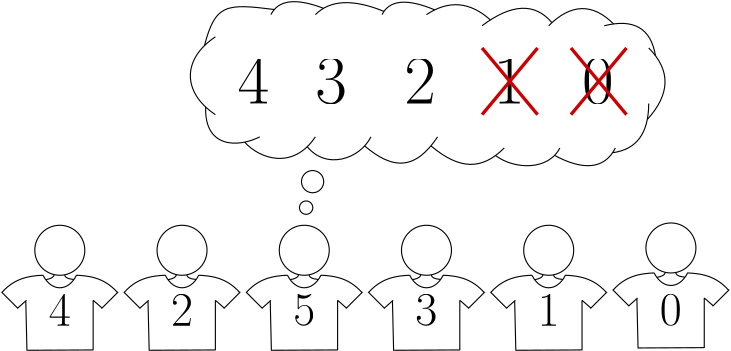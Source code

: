 <?xml version="1.0"?>
<!DOCTYPE ipe SYSTEM "ipe.dtd">
<ipe version="70218" creator="Ipe 7.2.26">
<info created="D:20230718130813" modified="D:20230718154454"/>
<ipestyle name="basic">
<symbol name="arrow/arc(spx)">
<path stroke="sym-stroke" fill="sym-stroke" pen="sym-pen">
0 0 m
-1 0.333 l
-1 -0.333 l
h
</path>
</symbol>
<symbol name="arrow/farc(spx)">
<path stroke="sym-stroke" fill="white" pen="sym-pen">
0 0 m
-1 0.333 l
-1 -0.333 l
h
</path>
</symbol>
<symbol name="arrow/ptarc(spx)">
<path stroke="sym-stroke" fill="sym-stroke" pen="sym-pen">
0 0 m
-1 0.333 l
-0.8 0 l
-1 -0.333 l
h
</path>
</symbol>
<symbol name="arrow/fptarc(spx)">
<path stroke="sym-stroke" fill="white" pen="sym-pen">
0 0 m
-1 0.333 l
-0.8 0 l
-1 -0.333 l
h
</path>
</symbol>
<symbol name="mark/circle(sx)" transformations="translations">
<path fill="sym-stroke">
0.6 0 0 0.6 0 0 e
0.4 0 0 0.4 0 0 e
</path>
</symbol>
<symbol name="mark/disk(sx)" transformations="translations">
<path fill="sym-stroke">
0.6 0 0 0.6 0 0 e
</path>
</symbol>
<symbol name="mark/fdisk(sfx)" transformations="translations">
<group>
<path fill="sym-fill">
0.5 0 0 0.5 0 0 e
</path>
<path fill="sym-stroke" fillrule="eofill">
0.6 0 0 0.6 0 0 e
0.4 0 0 0.4 0 0 e
</path>
</group>
</symbol>
<symbol name="mark/box(sx)" transformations="translations">
<path fill="sym-stroke" fillrule="eofill">
-0.6 -0.6 m
0.6 -0.6 l
0.6 0.6 l
-0.6 0.6 l
h
-0.4 -0.4 m
0.4 -0.4 l
0.4 0.4 l
-0.4 0.4 l
h
</path>
</symbol>
<symbol name="mark/square(sx)" transformations="translations">
<path fill="sym-stroke">
-0.6 -0.6 m
0.6 -0.6 l
0.6 0.6 l
-0.6 0.6 l
h
</path>
</symbol>
<symbol name="mark/fsquare(sfx)" transformations="translations">
<group>
<path fill="sym-fill">
-0.5 -0.5 m
0.5 -0.5 l
0.5 0.5 l
-0.5 0.5 l
h
</path>
<path fill="sym-stroke" fillrule="eofill">
-0.6 -0.6 m
0.6 -0.6 l
0.6 0.6 l
-0.6 0.6 l
h
-0.4 -0.4 m
0.4 -0.4 l
0.4 0.4 l
-0.4 0.4 l
h
</path>
</group>
</symbol>
<symbol name="mark/cross(sx)" transformations="translations">
<group>
<path fill="sym-stroke">
-0.43 -0.57 m
0.57 0.43 l
0.43 0.57 l
-0.57 -0.43 l
h
</path>
<path fill="sym-stroke">
-0.43 0.57 m
0.57 -0.43 l
0.43 -0.57 l
-0.57 0.43 l
h
</path>
</group>
</symbol>
<symbol name="arrow/fnormal(spx)">
<path stroke="sym-stroke" fill="white" pen="sym-pen">
0 0 m
-1 0.333 l
-1 -0.333 l
h
</path>
</symbol>
<symbol name="arrow/pointed(spx)">
<path stroke="sym-stroke" fill="sym-stroke" pen="sym-pen">
0 0 m
-1 0.333 l
-0.8 0 l
-1 -0.333 l
h
</path>
</symbol>
<symbol name="arrow/fpointed(spx)">
<path stroke="sym-stroke" fill="white" pen="sym-pen">
0 0 m
-1 0.333 l
-0.8 0 l
-1 -0.333 l
h
</path>
</symbol>
<symbol name="arrow/linear(spx)">
<path stroke="sym-stroke" pen="sym-pen">
-1 0.333 m
0 0 l
-1 -0.333 l
</path>
</symbol>
<symbol name="arrow/fdouble(spx)">
<path stroke="sym-stroke" fill="white" pen="sym-pen">
0 0 m
-1 0.333 l
-1 -0.333 l
h
-1 0 m
-2 0.333 l
-2 -0.333 l
h
</path>
</symbol>
<symbol name="arrow/double(spx)">
<path stroke="sym-stroke" fill="sym-stroke" pen="sym-pen">
0 0 m
-1 0.333 l
-1 -0.333 l
h
-1 0 m
-2 0.333 l
-2 -0.333 l
h
</path>
</symbol>
<symbol name="arrow/mid-normal(spx)">
<path stroke="sym-stroke" fill="sym-stroke" pen="sym-pen">
0.5 0 m
-0.5 0.333 l
-0.5 -0.333 l
h
</path>
</symbol>
<symbol name="arrow/mid-fnormal(spx)">
<path stroke="sym-stroke" fill="white" pen="sym-pen">
0.5 0 m
-0.5 0.333 l
-0.5 -0.333 l
h
</path>
</symbol>
<symbol name="arrow/mid-pointed(spx)">
<path stroke="sym-stroke" fill="sym-stroke" pen="sym-pen">
0.5 0 m
-0.5 0.333 l
-0.3 0 l
-0.5 -0.333 l
h
</path>
</symbol>
<symbol name="arrow/mid-fpointed(spx)">
<path stroke="sym-stroke" fill="white" pen="sym-pen">
0.5 0 m
-0.5 0.333 l
-0.3 0 l
-0.5 -0.333 l
h
</path>
</symbol>
<symbol name="arrow/mid-double(spx)">
<path stroke="sym-stroke" fill="sym-stroke" pen="sym-pen">
1 0 m
0 0.333 l
0 -0.333 l
h
0 0 m
-1 0.333 l
-1 -0.333 l
h
</path>
</symbol>
<symbol name="arrow/mid-fdouble(spx)">
<path stroke="sym-stroke" fill="white" pen="sym-pen">
1 0 m
0 0.333 l
0 -0.333 l
h
0 0 m
-1 0.333 l
-1 -0.333 l
h
</path>
</symbol>
<anglesize name="22.5 deg" value="22.5"/>
<anglesize name="30 deg" value="30"/>
<anglesize name="45 deg" value="45"/>
<anglesize name="60 deg" value="60"/>
<anglesize name="90 deg" value="90"/>
<arrowsize name="large" value="10"/>
<arrowsize name="small" value="5"/>
<arrowsize name="tiny" value="3"/>
<color name="blue" value="0 0 1"/>
<color name="brown" value="0.647 0.165 0.165"/>
<color name="darkblue" value="0 0 0.545"/>
<color name="darkcyan" value="0 0.545 0.545"/>
<color name="darkgray" value="0.663"/>
<color name="darkgreen" value="0 0.392 0"/>
<color name="darkmagenta" value="0.545 0 0.545"/>
<color name="darkorange" value="1 0.549 0"/>
<color name="darkred" value="0.545 0 0"/>
<color name="gold" value="1 0.843 0"/>
<color name="gray" value="0.745"/>
<color name="green" value="0 1 0"/>
<color name="lightblue" value="0.678 0.847 0.902"/>
<color name="lightcyan" value="0.878 1 1"/>
<color name="lightgray" value="0.827"/>
<color name="lightgreen" value="0.565 0.933 0.565"/>
<color name="lightyellow" value="1 1 0.878"/>
<color name="navy" value="0 0 0.502"/>
<color name="orange" value="1 0.647 0"/>
<color name="pink" value="1 0.753 0.796"/>
<color name="purple" value="0.627 0.125 0.941"/>
<color name="red" value="1 0 0"/>
<color name="seagreen" value="0.18 0.545 0.341"/>
<color name="turquoise" value="0.251 0.878 0.816"/>
<color name="violet" value="0.933 0.51 0.933"/>
<color name="yellow" value="1 1 0"/>
<dashstyle name="dash dot dotted" value="[4 2 1 2 1 2] 0"/>
<dashstyle name="dash dotted" value="[4 2 1 2] 0"/>
<dashstyle name="dashed" value="[4] 0"/>
<dashstyle name="dotted" value="[1 3] 0"/>
<gridsize name="10 pts (~3.5 mm)" value="10"/>
<gridsize name="14 pts (~5 mm)" value="14"/>
<gridsize name="16 pts (~6 mm)" value="16"/>
<gridsize name="20 pts (~7 mm)" value="20"/>
<gridsize name="28 pts (~10 mm)" value="28"/>
<gridsize name="32 pts (~12 mm)" value="32"/>
<gridsize name="4 pts" value="4"/>
<gridsize name="56 pts (~20 mm)" value="56"/>
<gridsize name="8 pts (~3 mm)" value="8"/>
<opacity name="10%" value="0.1"/>
<opacity name="30%" value="0.3"/>
<opacity name="50%" value="0.5"/>
<opacity name="75%" value="0.75"/>
<pen name="fat" value="1.2"/>
<pen name="heavier" value="0.8"/>
<pen name="ultrafat" value="2"/>
<symbolsize name="large" value="5"/>
<symbolsize name="small" value="2"/>
<symbolsize name="tiny" value="1.1"/>
<textsize name="Huge" value="\Huge"/>
<textsize name="LARGE" value="\LARGE"/>
<textsize name="Large" value="\Large"/>
<textsize name="footnote" value="\footnotesize"/>
<textsize name="huge" value="\huge"/>
<textsize name="large" value="\large"/>
<textsize name="script" value="\scriptsize"/>
<textsize name="small" value="\small"/>
<textsize name="tiny" value="\tiny"/>
<textstyle name="center" begin="\begin{center}" end="\end{center}"/>
<textstyle name="item" begin="\begin{itemize}\item{}" end="\end{itemize}"/>
<textstyle name="itemize" begin="\begin{itemize}" end="\end{itemize}"/>
<tiling name="falling" angle="-60" step="4" width="1"/>
<tiling name="rising" angle="30" step="4" width="1"/>
</ipestyle>
<page>
<layer name="alpha"/>
<view layers="alpha" active="alpha"/>
<path layer="alpha" stroke="black">
208 752 m
196 744
196 732
208 724 c
</path>
<path stroke="black">
204.514 726.739 m
204 712
216 712
224 716 c
</path>
<path stroke="black">
218.554 714.103 m
224 708
236 704
244 716 c
</path>
<path stroke="black">
241.074 712.451 m
248 704
260 708
264 716 c
</path>
<path stroke="black">
261.738 712.735 m
272 704
280 704
288 716 c
</path>
<path stroke="black">
285.602 712.762 m
296 704
304 704
312 712 c
</path>
<path stroke="black">
308.85 709.269 m
316 704
328 704
332 712 c
</path>
<path stroke="black">
330.107 709.325 m
340 704
348 704
352 712 c
</path>
<path stroke="black">
351.002 710.288 m
364 712
364 728 c
</path>
<path stroke="black">
363.495 722.249 m
376 736
364 748 c
</path>
<path stroke="black">
366.435 745.219 m
364 760
348 756 c
</path>
<path stroke="black">
351.356 756.653 m
340 768
328 756 c
</path>
<path stroke="black">
329.162 757.109 m
320 768
304 756 c
</path>
<path stroke="black">
307.001 758.088 m
296 768
284 760 c
</path>
<path stroke="black">
286.976 761.716 m
272 768
268 760 c
</path>
<path stroke="black">
268.697 761.17 m
252 768
244 760 c
</path>
<path stroke="black">
246.944 762.276 m
232 768
228 760 c
</path>
<path stroke="black">
229.223 761.846 m
212 764
208 764
204.073 748.839 c
</path>
<text matrix="1 0 0 1 -4 -8" transformations="translations" pos="220 736" stroke="black" type="label" width="11.368" height="15.978" depth="0" valign="baseline" size="Huge" style="math">4</text>
<text matrix="1 0 0 1 -12 -8" transformations="translations" pos="256 736" stroke="black" type="label" width="11.368" height="15.978" depth="0" valign="baseline" size="Huge" style="math">3</text>
<text matrix="1 0 0 1 -12 -8" transformations="translations" pos="288 736" stroke="black" type="label" width="11.368" height="15.978" depth="0" valign="baseline" size="Huge" style="math">2</text>
<text matrix="1 0 0 1 -12 -8" transformations="translations" pos="320 736" stroke="black" type="label" width="11.368" height="15.978" depth="0" valign="baseline" size="Huge" style="math">1</text>
<text matrix="1 0 0 1 -12 -8" transformations="translations" pos="352 736" stroke="black" type="label" width="11.368" height="15.978" depth="0" valign="baseline" size="Huge" style="math">0</text>
<path stroke="0.8 0 0" pen="fat">
336 748 m
356 724 l
356 724 l
356 724 l
</path>
<path stroke="0.8 0 0" pen="fat">
356 748 m
336 724 l
</path>
<path stroke="0.8 0 0" pen="fat">
304 748 m
324 724 l
</path>
<path stroke="0.8 0 0" pen="fat">
324 748 m
304 724 l
</path>
<path matrix="0.75 0 0 0.75 300 148" stroke="black">
76 676 m
68 684 l
68.2231 683.777 m
72 688
80 692
88 692
88 692 c
124 684 m
116 676 l
75.7641 676.236 m
80 680 l
116.265 676.265 m
112 680 l
112 680 m
112 656 l
112 656.161 m
80 656 l
79.6658 679.703 m
80.2199 656.001 l
87.9565 692 m
92 684
100 684
104 692 c
123.655 683.778 m
119.878 688.001
111.878 692.001
103.878 692.001
103.878 692.001 c
12 0 0 12 96 704 e
98.3322 692.229 m
98.4311 690.377
102.788 689.978 c
93.2293 692.324 m
93.2479 690.667
89.2688 689.856 c
</path>
<path matrix="0.75 0 0 0.75 256 147.17" stroke="black">
76 676 m
68 684 l
68.2231 683.777 m
72 688
80 692
88 692
88 692 c
124 684 m
116 676 l
75.7641 676.236 m
80 680 l
116.265 676.265 m
112 680 l
112 680 m
112 656 l
112 656.161 m
80 656 l
79.6658 679.703 m
80.2199 656.001 l
87.9565 692 m
92 684
100 684
104 692 c
123.655 683.778 m
119.878 688.001
111.878 692.001
103.878 692.001
103.878 692.001 c
12 0 0 12 96 704 e
98.3322 692.229 m
98.4311 690.377
102.788 689.978 c
93.2293 692.324 m
93.2479 690.667
89.2688 689.856 c
</path>
<path matrix="0.75 0 0 0.75 212 147.17" stroke="black">
76 676 m
68 684 l
68.2231 683.777 m
72 688
80 692
88 692
88 692 c
124 684 m
116 676 l
75.7641 676.236 m
80 680 l
116.265 676.265 m
112 680 l
112 680 m
112 656 l
112 656.161 m
80 656 l
79.6658 679.703 m
80.2199 656.001 l
87.9565 692 m
92 684
100 684
104 692 c
123.655 683.778 m
119.878 688.001
111.878 692.001
103.878 692.001
103.878 692.001 c
12 0 0 12 96 704 e
98.3322 692.229 m
98.4311 690.377
102.788 689.978 c
93.2293 692.324 m
93.2479 690.667
89.2688 689.856 c
</path>
<path matrix="0.75 0 0 0.75 168 147.17" stroke="black">
76 676 m
68 684 l
68.2231 683.777 m
72 688
80 692
88 692
88 692 c
124 684 m
116 676 l
75.7641 676.236 m
80 680 l
116.265 676.265 m
112 680 l
112 680 m
112 656 l
112 656.161 m
80 656 l
79.6658 679.703 m
80.2199 656.001 l
87.9565 692 m
92 684
100 684
104 692 c
123.655 683.778 m
119.878 688.001
111.878 692.001
103.878 692.001
103.878 692.001 c
12 0 0 12 96 704 e
98.3322 692.229 m
98.4311 690.377
102.788 689.978 c
93.2293 692.324 m
93.2479 690.667
89.2688 689.856 c
</path>
<path matrix="0.75 0 0 0.75 124 147.17" stroke="black">
76 676 m
68 684 l
68.2231 683.777 m
72 688
80 692
88 692
88 692 c
124 684 m
116 676 l
75.7641 676.236 m
80 680 l
116.265 676.265 m
112 680 l
112 680 m
112 656 l
112 656.161 m
80 656 l
79.6658 679.703 m
80.2199 656.001 l
87.9565 692 m
92 684
100 684
104 692 c
123.655 683.778 m
119.878 688.001
111.878 692.001
103.878 692.001
103.878 692.001 c
12 0 0 12 96 704 e
98.3322 692.229 m
98.4311 690.377
102.788 689.978 c
93.2293 692.324 m
93.2479 690.667
89.2688 689.856 c
</path>
<path matrix="0.75 0 0 0.75 80 147.17" stroke="black">
76 676 m
68 684 l
68.2231 683.777 m
72 688
80 692
88 692
88 692 c
124 684 m
116 676 l
75.7641 676.236 m
80 680 l
116.265 676.265 m
112 680 l
112 680 m
112 656 l
112 656.161 m
80 656 l
79.6658 679.703 m
80.2199 656.001 l
87.9565 692 m
92 684
100 684
104 692 c
123.655 683.778 m
119.878 688.001
111.878 692.001
103.878 692.001
103.878 692.001 c
12 0 0 12 96 704 e
98.3322 692.229 m
98.4311 690.377
102.788 689.978 c
93.2293 692.324 m
93.2479 690.667
89.2688 689.856 c
</path>
<text matrix="1 0 0 1 216 0" transformations="translations" pos="152 648" stroke="black" type="label" width="7.895" height="11.097" depth="0" valign="baseline" size="LARGE" style="math">0</text>
<text matrix="1 0 0 1 128 0" transformations="translations" pos="196 648" stroke="black" type="label" width="7.895" height="11.097" depth="0" valign="baseline" size="LARGE" style="math">1</text>
<text matrix="1 0 0 1 -48 0" transformations="translations" pos="240 648" stroke="black" type="label" width="7.895" height="11.097" depth="0" valign="baseline" size="LARGE" style="math">2</text>
<text matrix="1 0 0 1 -4 0" transformations="translations" pos="284 648" stroke="black" type="label" width="7.895" height="11.097" depth="0" valign="baseline" size="LARGE" style="math">3</text>
<text matrix="1 0 0 1 -180 0" transformations="translations" pos="328 648" stroke="black" type="label" width="7.895" height="11.097" depth="0" valign="baseline" size="LARGE" style="math">4</text>
<text matrix="1 0 0 1 -136 0" transformations="translations" pos="372 648" stroke="black" type="label" width="7.895" height="11.097" depth="0" valign="baseline" size="LARGE" style="math">5</text>
<path matrix="1 0 0 1 -124.998 -8.12655" stroke="black">
4 0 0 4 368 708 e
</path>
<path matrix="0.6 0 0 0.6 17.4721 272.921" stroke="black">
4 0 0 4 372 696 e
</path>
</page>
</ipe>
